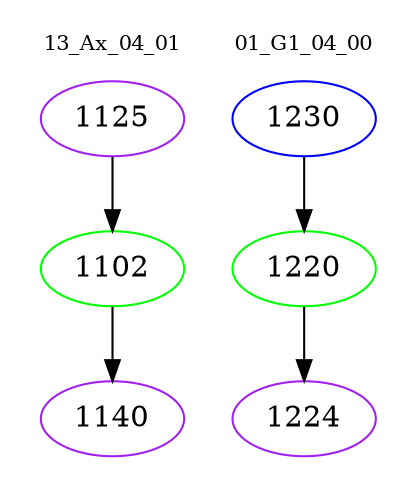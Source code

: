 digraph{
subgraph cluster_0 {
color = white
label = "13_Ax_04_01";
fontsize=10;
T0_1125 [label="1125", color="purple"]
T0_1125 -> T0_1102 [color="black"]
T0_1102 [label="1102", color="green"]
T0_1102 -> T0_1140 [color="black"]
T0_1140 [label="1140", color="purple"]
}
subgraph cluster_1 {
color = white
label = "01_G1_04_00";
fontsize=10;
T1_1230 [label="1230", color="blue"]
T1_1230 -> T1_1220 [color="black"]
T1_1220 [label="1220", color="green"]
T1_1220 -> T1_1224 [color="black"]
T1_1224 [label="1224", color="purple"]
}
}
